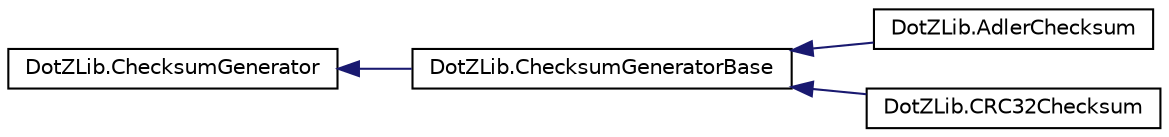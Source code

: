 digraph "Graphical Class Hierarchy"
{
  edge [fontname="Helvetica",fontsize="10",labelfontname="Helvetica",labelfontsize="10"];
  node [fontname="Helvetica",fontsize="10",shape=record];
  rankdir="LR";
  Node1 [label="DotZLib.ChecksumGenerator",height=0.2,width=0.4,color="black", fillcolor="white", style="filled",URL="$interface_dot_z_lib_1_1_checksum_generator.html",tooltip="Declares methods and properties that enables a running checksum to be calculated "];
  Node1 -> Node2 [dir="back",color="midnightblue",fontsize="10",style="solid",fontname="Helvetica"];
  Node2 [label="DotZLib.ChecksumGeneratorBase",height=0.2,width=0.4,color="black", fillcolor="white", style="filled",URL="$class_dot_z_lib_1_1_checksum_generator_base.html",tooltip="Implements the common functionality needed for all ChecksumGenerators "];
  Node2 -> Node3 [dir="back",color="midnightblue",fontsize="10",style="solid",fontname="Helvetica"];
  Node3 [label="DotZLib.AdlerChecksum",height=0.2,width=0.4,color="black", fillcolor="white", style="filled",URL="$class_dot_z_lib_1_1_adler_checksum.html",tooltip="Implements a checksum generator that computes the Adler checksum on data "];
  Node2 -> Node4 [dir="back",color="midnightblue",fontsize="10",style="solid",fontname="Helvetica"];
  Node4 [label="DotZLib.CRC32Checksum",height=0.2,width=0.4,color="black", fillcolor="white", style="filled",URL="$class_dot_z_lib_1_1_c_r_c32_checksum.html",tooltip="Implements a CRC32 checksum generator "];
}
